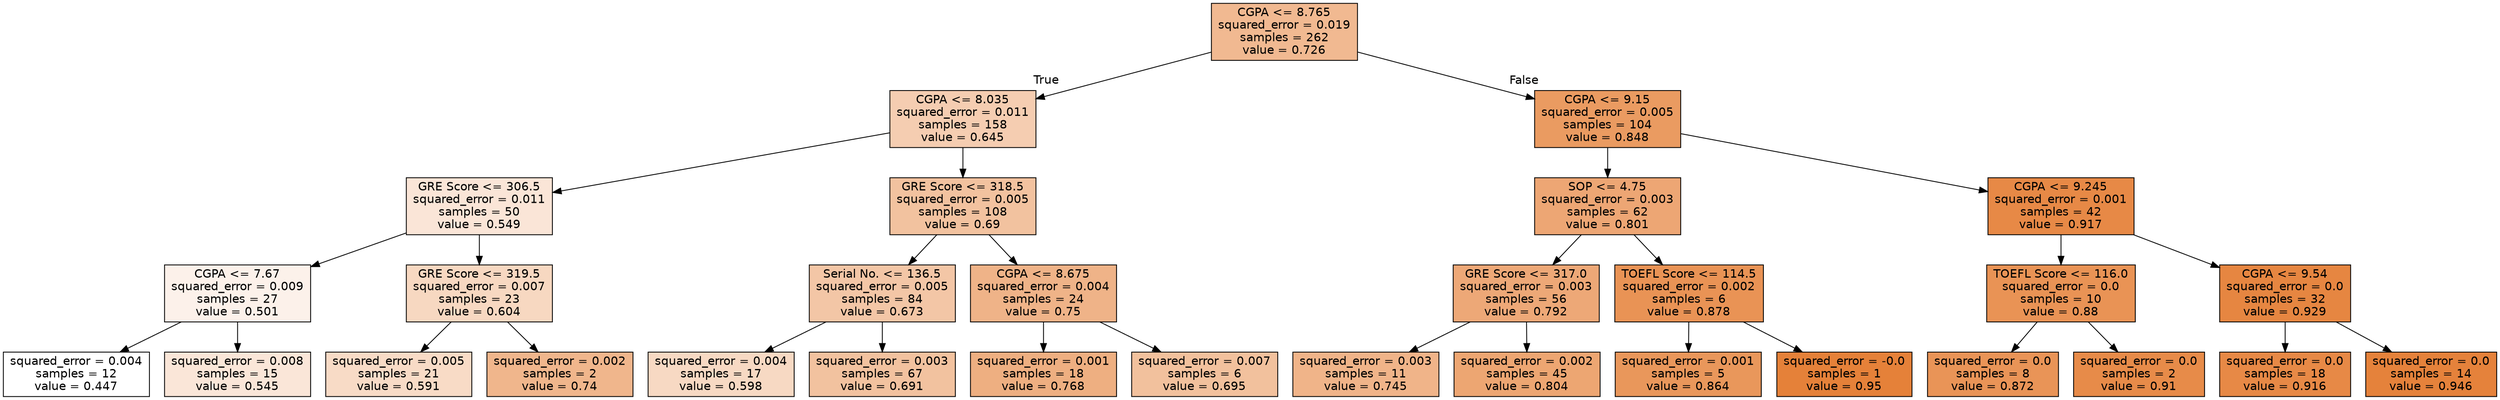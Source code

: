 digraph Tree {
node [shape=box, style="filled", color="black", fontname="helvetica"] ;
edge [fontname="helvetica"] ;
0 [label="CGPA <= 8.765\nsquared_error = 0.019\nsamples = 262\nvalue = 0.726", fillcolor="#f1b991"] ;
1 [label="CGPA <= 8.035\nsquared_error = 0.011\nsamples = 158\nvalue = 0.645", fillcolor="#f5cdb1"] ;
0 -> 1 [labeldistance=2.5, labelangle=45, headlabel="True"] ;
2 [label="GRE Score <= 306.5\nsquared_error = 0.011\nsamples = 50\nvalue = 0.549", fillcolor="#fae5d7"] ;
1 -> 2 ;
3 [label="CGPA <= 7.67\nsquared_error = 0.009\nsamples = 27\nvalue = 0.501", fillcolor="#fcf1ea"] ;
2 -> 3 ;
4 [label="squared_error = 0.004\nsamples = 12\nvalue = 0.447", fillcolor="#ffffff"] ;
3 -> 4 ;
5 [label="squared_error = 0.008\nsamples = 15\nvalue = 0.545", fillcolor="#fae6d8"] ;
3 -> 5 ;
6 [label="GRE Score <= 319.5\nsquared_error = 0.007\nsamples = 23\nvalue = 0.604", fillcolor="#f7d8c1"] ;
2 -> 6 ;
7 [label="squared_error = 0.005\nsamples = 21\nvalue = 0.591", fillcolor="#f8dbc6"] ;
6 -> 7 ;
8 [label="squared_error = 0.002\nsamples = 2\nvalue = 0.74", fillcolor="#f0b68c"] ;
6 -> 8 ;
9 [label="GRE Score <= 318.5\nsquared_error = 0.005\nsamples = 108\nvalue = 0.69", fillcolor="#f2c29f"] ;
1 -> 9 ;
10 [label="Serial No. <= 136.5\nsquared_error = 0.005\nsamples = 84\nvalue = 0.673", fillcolor="#f3c6a6"] ;
9 -> 10 ;
11 [label="squared_error = 0.004\nsamples = 17\nvalue = 0.598", fillcolor="#f7d9c3"] ;
10 -> 11 ;
12 [label="squared_error = 0.003\nsamples = 67\nvalue = 0.691", fillcolor="#f2c29f"] ;
10 -> 12 ;
13 [label="CGPA <= 8.675\nsquared_error = 0.004\nsamples = 24\nvalue = 0.75", fillcolor="#efb388"] ;
9 -> 13 ;
14 [label="squared_error = 0.001\nsamples = 18\nvalue = 0.768", fillcolor="#eeaf81"] ;
13 -> 14 ;
15 [label="squared_error = 0.007\nsamples = 6\nvalue = 0.695", fillcolor="#f2c19d"] ;
13 -> 15 ;
16 [label="CGPA <= 9.15\nsquared_error = 0.005\nsamples = 104\nvalue = 0.848", fillcolor="#ea9b61"] ;
0 -> 16 [labeldistance=2.5, labelangle=-45, headlabel="False"] ;
17 [label="SOP <= 4.75\nsquared_error = 0.003\nsamples = 62\nvalue = 0.801", fillcolor="#eda674"] ;
16 -> 17 ;
18 [label="GRE Score <= 317.0\nsquared_error = 0.003\nsamples = 56\nvalue = 0.792", fillcolor="#eda877"] ;
17 -> 18 ;
19 [label="squared_error = 0.003\nsamples = 11\nvalue = 0.745", fillcolor="#f0b489"] ;
18 -> 19 ;
20 [label="squared_error = 0.002\nsamples = 45\nvalue = 0.804", fillcolor="#eda672"] ;
18 -> 20 ;
21 [label="TOEFL Score <= 114.5\nsquared_error = 0.002\nsamples = 6\nvalue = 0.878", fillcolor="#e99355"] ;
17 -> 21 ;
22 [label="squared_error = 0.001\nsamples = 5\nvalue = 0.864", fillcolor="#e9975b"] ;
21 -> 22 ;
23 [label="squared_error = -0.0\nsamples = 1\nvalue = 0.95", fillcolor="#e58139"] ;
21 -> 23 ;
24 [label="CGPA <= 9.245\nsquared_error = 0.001\nsamples = 42\nvalue = 0.917", fillcolor="#e78946"] ;
16 -> 24 ;
25 [label="TOEFL Score <= 116.0\nsquared_error = 0.0\nsamples = 10\nvalue = 0.88", fillcolor="#e99355"] ;
24 -> 25 ;
26 [label="squared_error = 0.0\nsamples = 8\nvalue = 0.872", fillcolor="#e99457"] ;
25 -> 26 ;
27 [label="squared_error = 0.0\nsamples = 2\nvalue = 0.91", fillcolor="#e78b49"] ;
25 -> 27 ;
28 [label="CGPA <= 9.54\nsquared_error = 0.0\nsamples = 32\nvalue = 0.929", fillcolor="#e68641"] ;
24 -> 28 ;
29 [label="squared_error = 0.0\nsamples = 18\nvalue = 0.916", fillcolor="#e78946"] ;
28 -> 29 ;
30 [label="squared_error = 0.0\nsamples = 14\nvalue = 0.946", fillcolor="#e5823b"] ;
28 -> 30 ;
}

